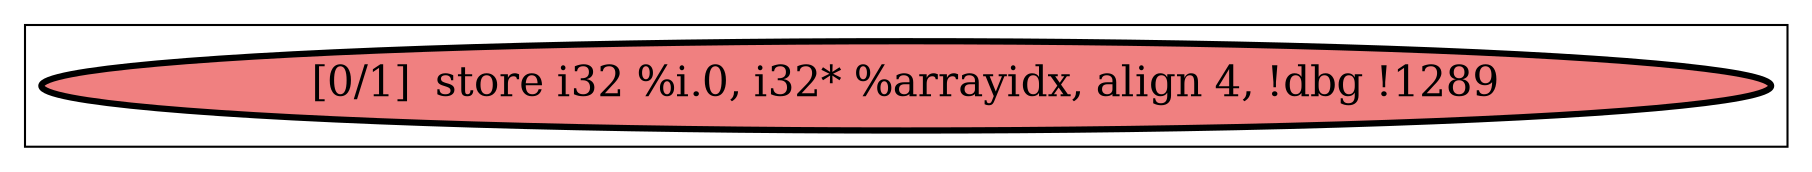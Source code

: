 
digraph G {





subgraph cluster0 {


node18 [penwidth=3.0,fontsize=20,fillcolor=lightcoral,label="[0/1]  store i32 %i.0, i32* %arrayidx, align 4, !dbg !1289",shape=ellipse,style=filled ]



}

}
